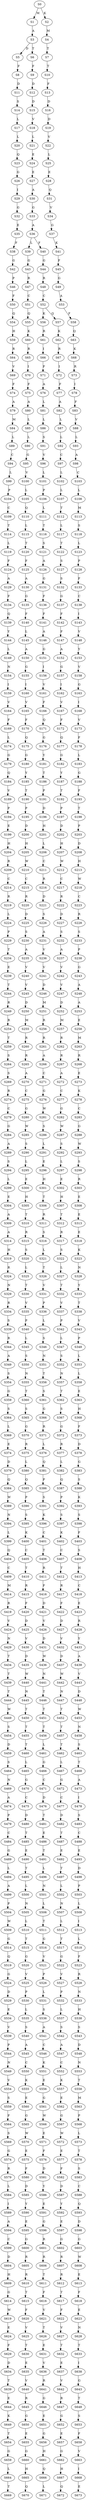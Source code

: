 strict digraph  {
	S0 -> S1 [ label = M ];
	S0 -> S2 [ label = K ];
	S1 -> S3 [ label = A ];
	S2 -> S4 [ label = M ];
	S3 -> S5 [ label = D ];
	S3 -> S6 [ label = T ];
	S4 -> S7 [ label = T ];
	S5 -> S8 [ label = F ];
	S6 -> S9 [ label = F ];
	S7 -> S10 [ label = T ];
	S8 -> S11 [ label = D ];
	S9 -> S12 [ label = D ];
	S10 -> S13 [ label = F ];
	S11 -> S14 [ label = S ];
	S12 -> S15 [ label = D ];
	S13 -> S16 [ label = D ];
	S14 -> S17 [ label = L ];
	S15 -> S18 [ label = V ];
	S16 -> S19 [ label = D ];
	S17 -> S20 [ label = L ];
	S18 -> S21 [ label = L ];
	S19 -> S22 [ label = V ];
	S20 -> S23 [ label = Q ];
	S21 -> S24 [ label = E ];
	S22 -> S25 [ label = L ];
	S23 -> S26 [ label = G ];
	S24 -> S27 [ label = E ];
	S25 -> S28 [ label = E ];
	S26 -> S29 [ label = I ];
	S27 -> S30 [ label = A ];
	S28 -> S31 [ label = Q ];
	S29 -> S32 [ label = G ];
	S30 -> S33 [ label = G ];
	S31 -> S34 [ label = V ];
	S32 -> S35 [ label = E ];
	S33 -> S36 [ label = A ];
	S34 -> S37 [ label = G ];
	S35 -> S38 [ label = F ];
	S36 -> S39 [ label = L ];
	S36 -> S40 [ label = F ];
	S37 -> S41 [ label = K ];
	S38 -> S42 [ label = G ];
	S39 -> S43 [ label = G ];
	S40 -> S44 [ label = G ];
	S41 -> S45 [ label = F ];
	S42 -> S46 [ label = P ];
	S43 -> S47 [ label = R ];
	S44 -> S48 [ label = R ];
	S45 -> S49 [ label = G ];
	S46 -> S50 [ label = F ];
	S47 -> S51 [ label = C ];
	S48 -> S52 [ label = C ];
	S49 -> S53 [ label = A ];
	S50 -> S54 [ label = Q ];
	S51 -> S55 [ label = Q ];
	S52 -> S56 [ label = K ];
	S52 -> S57 [ label = Q ];
	S53 -> S58 [ label = F ];
	S54 -> S59 [ label = H ];
	S55 -> S60 [ label = K ];
	S56 -> S61 [ label = R ];
	S57 -> S62 [ label = K ];
	S58 -> S63 [ label = Q ];
	S59 -> S64 [ label = R ];
	S60 -> S65 [ label = R ];
	S61 -> S66 [ label = I ];
	S62 -> S67 [ label = R ];
	S63 -> S68 [ label = K ];
	S64 -> S69 [ label = V ];
	S65 -> S70 [ label = I ];
	S66 -> S71 [ label = F ];
	S67 -> S72 [ label = I ];
	S68 -> S73 [ label = R ];
	S69 -> S74 [ label = F ];
	S70 -> S75 [ label = F ];
	S71 -> S76 [ label = A ];
	S72 -> S77 [ label = F ];
	S73 -> S78 [ label = I ];
	S74 -> S79 [ label = A ];
	S75 -> S80 [ label = A ];
	S76 -> S81 [ label = L ];
	S77 -> S82 [ label = A ];
	S78 -> S83 [ label = F ];
	S79 -> S84 [ label = M ];
	S80 -> S85 [ label = L ];
	S81 -> S86 [ label = L ];
	S82 -> S87 [ label = L ];
	S83 -> S88 [ label = V ];
	S84 -> S89 [ label = L ];
	S85 -> S90 [ label = L ];
	S86 -> S91 [ label = S ];
	S87 -> S92 [ label = L ];
	S88 -> S93 [ label = L ];
	S89 -> S94 [ label = C ];
	S90 -> S95 [ label = G ];
	S91 -> S96 [ label = V ];
	S92 -> S97 [ label = C ];
	S93 -> S98 [ label = A ];
	S94 -> S99 [ label = L ];
	S95 -> S100 [ label = V ];
	S96 -> S101 [ label = L ];
	S97 -> S102 [ label = L ];
	S98 -> S103 [ label = C ];
	S99 -> S104 [ label = P ];
	S100 -> S105 [ label = L ];
	S101 -> S106 [ label = P ];
	S102 -> S107 [ label = L ];
	S103 -> S108 [ label = L ];
	S104 -> S109 [ label = C ];
	S105 -> S110 [ label = Q ];
	S106 -> S111 [ label = L ];
	S107 -> S112 [ label = T ];
	S108 -> S113 [ label = M ];
	S109 -> S114 [ label = T ];
	S110 -> S115 [ label = L ];
	S111 -> S116 [ label = T ];
	S112 -> S117 [ label = L ];
	S113 -> S118 [ label = S ];
	S114 -> S119 [ label = L ];
	S115 -> S120 [ label = T ];
	S116 -> S121 [ label = S ];
	S117 -> S122 [ label = T ];
	S118 -> S123 [ label = L ];
	S119 -> S124 [ label = F ];
	S120 -> S125 [ label = F ];
	S121 -> S126 [ label = A ];
	S122 -> S127 [ label = S ];
	S123 -> S128 [ label = P ];
	S124 -> S129 [ label = A ];
	S125 -> S130 [ label = A ];
	S126 -> S131 [ label = G ];
	S127 -> S132 [ label = S ];
	S128 -> S133 [ label = F ];
	S129 -> S134 [ label = F ];
	S130 -> S135 [ label = G ];
	S131 -> S136 [ label = F ];
	S132 -> S137 [ label = G ];
	S133 -> S138 [ label = C ];
	S134 -> S139 [ label = Q ];
	S135 -> S140 [ label = F ];
	S136 -> S141 [ label = F ];
	S137 -> S142 [ label = F ];
	S138 -> S143 [ label = I ];
	S139 -> S144 [ label = Y ];
	S140 -> S145 [ label = L ];
	S141 -> S146 [ label = A ];
	S142 -> S147 [ label = F ];
	S143 -> S148 [ label = V ];
	S144 -> S149 [ label = L ];
	S145 -> S150 [ label = A ];
	S146 -> S151 [ label = G ];
	S147 -> S152 [ label = A ];
	S148 -> S153 [ label = Y ];
	S149 -> S154 [ label = N ];
	S150 -> S155 [ label = G ];
	S151 -> S156 [ label = I ];
	S152 -> S157 [ label = G ];
	S153 -> S158 [ label = V ];
	S154 -> S159 [ label = I ];
	S155 -> S160 [ label = I ];
	S156 -> S161 [ label = V ];
	S157 -> S162 [ label = I ];
	S158 -> S163 [ label = G ];
	S159 -> S164 [ label = V ];
	S160 -> S165 [ label = V ];
	S161 -> S166 [ label = F ];
	S162 -> S167 [ label = V ];
	S163 -> S168 [ label = I ];
	S164 -> S169 [ label = F ];
	S165 -> S170 [ label = F ];
	S166 -> S171 [ label = Q ];
	S167 -> S172 [ label = F ];
	S168 -> S173 [ label = V ];
	S169 -> S174 [ label = L ];
	S170 -> S175 [ label = Q ];
	S171 -> S176 [ label = G ];
	S172 -> S177 [ label = Q ];
	S173 -> S178 [ label = F ];
	S174 -> S179 [ label = G ];
	S175 -> S180 [ label = G ];
	S176 -> S181 [ label = Y ];
	S177 -> S182 [ label = G ];
	S178 -> S183 [ label = L ];
	S179 -> S184 [ label = Q ];
	S180 -> S185 [ label = Y ];
	S181 -> S186 [ label = T ];
	S182 -> S187 [ label = Y ];
	S183 -> S188 [ label = G ];
	S184 -> S189 [ label = V ];
	S185 -> S190 [ label = T ];
	S186 -> S191 [ label = P ];
	S187 -> S192 [ label = T ];
	S188 -> S193 [ label = F ];
	S189 -> S194 [ label = P ];
	S190 -> S195 [ label = P ];
	S191 -> S196 [ label = D ];
	S192 -> S197 [ label = P ];
	S193 -> S198 [ label = T ];
	S194 -> S199 [ label = E ];
	S195 -> S200 [ label = D ];
	S196 -> S201 [ label = H ];
	S197 -> S202 [ label = D ];
	S198 -> S203 [ label = P ];
	S199 -> S204 [ label = H ];
	S200 -> S205 [ label = H ];
	S201 -> S206 [ label = L ];
	S202 -> S207 [ label = H ];
	S203 -> S208 [ label = D ];
	S204 -> S209 [ label = R ];
	S205 -> S210 [ label = W ];
	S206 -> S211 [ label = C ];
	S207 -> S212 [ label = W ];
	S208 -> S213 [ label = H ];
	S209 -> S214 [ label = C ];
	S210 -> S215 [ label = C ];
	S211 -> S216 [ label = R ];
	S212 -> S217 [ label = C ];
	S213 -> S218 [ label = W ];
	S214 -> S219 [ label = R ];
	S215 -> S220 [ label = R ];
	S216 -> S221 [ label = D ];
	S217 -> S222 [ label = R ];
	S218 -> S223 [ label = C ];
	S219 -> S224 [ label = L ];
	S220 -> S225 [ label = D ];
	S221 -> S226 [ label = S ];
	S222 -> S227 [ label = D ];
	S223 -> S228 [ label = R ];
	S224 -> S229 [ label = P ];
	S225 -> S230 [ label = S ];
	S226 -> S231 [ label = A ];
	S227 -> S232 [ label = S ];
	S228 -> S233 [ label = S ];
	S229 -> S234 [ label = T ];
	S230 -> S235 [ label = A ];
	S231 -> S236 [ label = V ];
	S232 -> S237 [ label = A ];
	S233 -> S238 [ label = P ];
	S234 -> S239 [ label = E ];
	S235 -> S240 [ label = V ];
	S236 -> S241 [ label = V ];
	S237 -> S242 [ label = V ];
	S238 -> S243 [ label = G ];
	S239 -> S244 [ label = T ];
	S240 -> S245 [ label = V ];
	S241 -> S246 [ label = D ];
	S242 -> S247 [ label = V ];
	S243 -> S248 [ label = A ];
	S244 -> S249 [ label = R ];
	S245 -> S250 [ label = D ];
	S246 -> S251 [ label = M ];
	S247 -> S252 [ label = D ];
	S248 -> S253 [ label = A ];
	S249 -> S254 [ label = R ];
	S250 -> S255 [ label = M ];
	S251 -> S256 [ label = R ];
	S252 -> S257 [ label = M ];
	S253 -> S258 [ label = E ];
	S254 -> S259 [ label = T ];
	S255 -> S260 [ label = R ];
	S256 -> S261 [ label = R ];
	S257 -> S262 [ label = R ];
	S258 -> S263 [ label = M ];
	S259 -> S264 [ label = S ];
	S260 -> S265 [ label = R ];
	S261 -> S266 [ label = A ];
	S262 -> S267 [ label = R ];
	S263 -> S268 [ label = R ];
	S264 -> S269 [ label = S ];
	S265 -> S270 [ label = A ];
	S266 -> S271 [ label = C ];
	S267 -> S272 [ label = A ];
	S268 -> S273 [ label = E ];
	S269 -> S274 [ label = R ];
	S270 -> S275 [ label = C ];
	S271 -> S276 [ label = G ];
	S272 -> S277 [ label = C ];
	S273 -> S278 [ label = K ];
	S274 -> S279 [ label = C ];
	S275 -> S280 [ label = G ];
	S276 -> S281 [ label = W ];
	S277 -> S282 [ label = G ];
	S278 -> S283 [ label = C ];
	S279 -> S284 [ label = G ];
	S280 -> S285 [ label = W ];
	S281 -> S286 [ label = S ];
	S282 -> S287 [ label = W ];
	S283 -> S288 [ label = G ];
	S284 -> S289 [ label = A ];
	S285 -> S290 [ label = S ];
	S286 -> S291 [ label = L ];
	S287 -> S292 [ label = S ];
	S288 -> S293 [ label = W ];
	S289 -> S294 [ label = S ];
	S290 -> S295 [ label = L ];
	S291 -> S296 [ label = E ];
	S292 -> S297 [ label = L ];
	S293 -> S298 [ label = S ];
	S294 -> S299 [ label = L ];
	S295 -> S300 [ label = E ];
	S296 -> S301 [ label = H ];
	S297 -> S302 [ label = E ];
	S298 -> S303 [ label = R ];
	S299 -> S304 [ label = E ];
	S300 -> S305 [ label = H ];
	S301 -> S306 [ label = T ];
	S302 -> S307 [ label = H ];
	S303 -> S308 [ label = E ];
	S304 -> S309 [ label = A ];
	S305 -> S310 [ label = T ];
	S306 -> S311 [ label = R ];
	S307 -> S312 [ label = T ];
	S308 -> S313 [ label = E ];
	S309 -> S314 [ label = A ];
	S310 -> S315 [ label = R ];
	S311 -> S316 [ label = S ];
	S312 -> S317 [ label = R ];
	S313 -> S318 [ label = E ];
	S314 -> S319 [ label = H ];
	S315 -> S320 [ label = S ];
	S316 -> S321 [ label = L ];
	S317 -> S322 [ label = S ];
	S318 -> S323 [ label = K ];
	S319 -> S324 [ label = R ];
	S320 -> S325 [ label = L ];
	S321 -> S326 [ label = T ];
	S322 -> S327 [ label = L ];
	S323 -> S328 [ label = N ];
	S324 -> S329 [ label = N ];
	S325 -> S330 [ label = T ];
	S326 -> S331 [ label = V ];
	S327 -> S332 [ label = T ];
	S328 -> S333 [ label = Y ];
	S329 -> S334 [ label = R ];
	S330 -> S335 [ label = V ];
	S331 -> S336 [ label = P ];
	S332 -> S337 [ label = V ];
	S333 -> S338 [ label = T ];
	S334 -> S339 [ label = S ];
	S335 -> S340 [ label = P ];
	S336 -> S341 [ label = L ];
	S337 -> S342 [ label = P ];
	S338 -> S343 [ label = V ];
	S339 -> S344 [ label = R ];
	S340 -> S345 [ label = L ];
	S341 -> S346 [ label = S ];
	S342 -> S347 [ label = L ];
	S343 -> S348 [ label = P ];
	S344 -> S349 [ label = A ];
	S345 -> S350 [ label = S ];
	S346 -> S351 [ label = N ];
	S347 -> S352 [ label = S ];
	S348 -> S353 [ label = L ];
	S349 -> S354 [ label = S ];
	S350 -> S355 [ label = N ];
	S351 -> S356 [ label = T ];
	S352 -> S357 [ label = N ];
	S353 -> S358 [ label = L ];
	S354 -> S359 [ label = G ];
	S355 -> S360 [ label = T ];
	S356 -> S361 [ label = S ];
	S357 -> S362 [ label = T ];
	S358 -> S363 [ label = E ];
	S359 -> S364 [ label = S ];
	S360 -> S365 [ label = S ];
	S361 -> S366 [ label = G ];
	S362 -> S367 [ label = S ];
	S363 -> S368 [ label = H ];
	S364 -> S369 [ label = L ];
	S365 -> S370 [ label = G ];
	S366 -> S371 [ label = R ];
	S367 -> S372 [ label = G ];
	S368 -> S373 [ label = F ];
	S369 -> S374 [ label = E ];
	S370 -> S375 [ label = R ];
	S371 -> S376 [ label = L ];
	S372 -> S377 [ label = R ];
	S373 -> S378 [ label = D ];
	S374 -> S379 [ label = D ];
	S375 -> S380 [ label = L ];
	S376 -> S381 [ label = Q ];
	S377 -> S382 [ label = L ];
	S378 -> S383 [ label = G ];
	S379 -> S384 [ label = Q ];
	S380 -> S385 [ label = Q ];
	S381 -> S386 [ label = P ];
	S382 -> S387 [ label = Q ];
	S383 -> S388 [ label = S ];
	S384 -> S389 [ label = W ];
	S385 -> S390 [ label = P ];
	S386 -> S391 [ label = S ];
	S387 -> S392 [ label = P ];
	S388 -> S393 [ label = K ];
	S389 -> S394 [ label = N ];
	S390 -> S395 [ label = S ];
	S391 -> S396 [ label = K ];
	S392 -> S397 [ label = S ];
	S393 -> S398 [ label = S ];
	S394 -> S399 [ label = L ];
	S395 -> S400 [ label = K ];
	S396 -> S401 [ label = C ];
	S397 -> S402 [ label = K ];
	S398 -> S403 [ label = F ];
	S399 -> S404 [ label = Q ];
	S400 -> S405 [ label = C ];
	S401 -> S406 [ label = T ];
	S402 -> S407 [ label = C ];
	S403 -> S408 [ label = S ];
	S404 -> S409 [ label = C ];
	S405 -> S410 [ label = T ];
	S406 -> S411 [ label = R ];
	S407 -> S412 [ label = T ];
	S408 -> S413 [ label = H ];
	S409 -> S414 [ label = M ];
	S410 -> S415 [ label = R ];
	S411 -> S416 [ label = F ];
	S412 -> S417 [ label = R ];
	S413 -> S418 [ label = C ];
	S414 -> S419 [ label = R ];
	S415 -> S420 [ label = F ];
	S416 -> S421 [ label = D ];
	S417 -> S422 [ label = F ];
	S418 -> S423 [ label = E ];
	S419 -> S424 [ label = V ];
	S420 -> S425 [ label = D ];
	S421 -> S426 [ label = V ];
	S422 -> S427 [ label = D ];
	S423 -> S428 [ label = R ];
	S424 -> S429 [ label = N ];
	S425 -> S430 [ label = V ];
	S426 -> S431 [ label = D ];
	S427 -> S432 [ label = V ];
	S428 -> S433 [ label = Y ];
	S429 -> S434 [ label = T ];
	S430 -> S435 [ label = D ];
	S431 -> S436 [ label = W ];
	S432 -> S437 [ label = D ];
	S433 -> S438 [ label = A ];
	S434 -> S439 [ label = T ];
	S435 -> S440 [ label = W ];
	S436 -> S441 [ label = N ];
	S437 -> S442 [ label = W ];
	S438 -> S443 [ label = V ];
	S439 -> S444 [ label = T ];
	S440 -> S445 [ label = N ];
	S441 -> S446 [ label = T ];
	S442 -> S447 [ label = N ];
	S443 -> S448 [ label = D ];
	S444 -> S449 [ label = W ];
	S445 -> S450 [ label = T ];
	S446 -> S451 [ label = T ];
	S447 -> S452 [ label = T ];
	S448 -> S453 [ label = W ];
	S449 -> S454 [ label = S ];
	S450 -> S455 [ label = T ];
	S451 -> S456 [ label = T ];
	S452 -> S457 [ label = T ];
	S453 -> S458 [ label = N ];
	S454 -> S459 [ label = D ];
	S455 -> S460 [ label = T ];
	S456 -> S461 [ label = L ];
	S457 -> S462 [ label = T ];
	S458 -> S463 [ label = S ];
	S459 -> S464 [ label = S ];
	S460 -> S465 [ label = L ];
	S461 -> S466 [ label = G ];
	S462 -> S467 [ label = L ];
	S463 -> S468 [ label = T ];
	S464 -> S469 [ label = N ];
	S465 -> S470 [ label = G ];
	S466 -> S471 [ label = C ];
	S467 -> S472 [ label = G ];
	S468 -> S473 [ label = A ];
	S469 -> S474 [ label = A ];
	S470 -> S475 [ label = C ];
	S471 -> S476 [ label = D ];
	S472 -> S477 [ label = C ];
	S473 -> S478 [ label = I ];
	S474 -> S479 [ label = P ];
	S475 -> S480 [ label = D ];
	S476 -> S481 [ label = T ];
	S477 -> S482 [ label = D ];
	S478 -> S483 [ label = S ];
	S479 -> S484 [ label = C ];
	S480 -> S485 [ label = T ];
	S481 -> S486 [ label = E ];
	S482 -> S487 [ label = T ];
	S483 -> S488 [ label = C ];
	S484 -> S489 [ label = G ];
	S485 -> S490 [ label = E ];
	S486 -> S491 [ label = T ];
	S487 -> S492 [ label = E ];
	S488 -> S493 [ label = E ];
	S489 -> S494 [ label = L ];
	S490 -> S495 [ label = T ];
	S491 -> S496 [ label = L ];
	S492 -> S497 [ label = T ];
	S493 -> S498 [ label = D ];
	S494 -> S499 [ label = A ];
	S495 -> S500 [ label = L ];
	S496 -> S501 [ label = N ];
	S497 -> S502 [ label = L ];
	S498 -> S503 [ label = P ];
	S499 -> S504 [ label = P ];
	S500 -> S505 [ label = N ];
	S501 -> S506 [ label = L ];
	S502 -> S507 [ label = N ];
	S503 -> S508 [ label = L ];
	S504 -> S509 [ label = W ];
	S505 -> S510 [ label = L ];
	S506 -> S511 [ label = T ];
	S507 -> S512 [ label = L ];
	S508 -> S513 [ label = I ];
	S509 -> S514 [ label = G ];
	S510 -> S515 [ label = T ];
	S511 -> S516 [ label = G ];
	S512 -> S517 [ label = T ];
	S513 -> S518 [ label = L ];
	S514 -> S519 [ label = Q ];
	S515 -> S520 [ label = G ];
	S516 -> S521 [ label = V ];
	S517 -> S522 [ label = G ];
	S518 -> S523 [ label = F ];
	S519 -> S524 [ label = G ];
	S520 -> S525 [ label = V ];
	S521 -> S526 [ label = P ];
	S522 -> S527 [ label = V ];
	S523 -> S528 [ label = R ];
	S524 -> S529 [ label = D ];
	S525 -> S530 [ label = P ];
	S526 -> S531 [ label = L ];
	S527 -> S532 [ label = P ];
	S528 -> S533 [ label = N ];
	S529 -> S534 [ label = E ];
	S530 -> S535 [ label = L ];
	S531 -> S536 [ label = S ];
	S532 -> S537 [ label = L ];
	S533 -> S538 [ label = H ];
	S534 -> S539 [ label = V ];
	S535 -> S540 [ label = S ];
	S536 -> S541 [ label = A ];
	S537 -> S542 [ label = S ];
	S538 -> S543 [ label = S ];
	S539 -> S544 [ label = P ];
	S540 -> S545 [ label = A ];
	S541 -> S546 [ label = C ];
	S542 -> S547 [ label = A ];
	S543 -> S548 [ label = D ];
	S544 -> S549 [ label = N ];
	S545 -> S550 [ label = C ];
	S546 -> S551 [ label = K ];
	S547 -> S552 [ label = C ];
	S548 -> S553 [ label = N ];
	S549 -> S554 [ label = V ];
	S550 -> S555 [ label = K ];
	S551 -> S556 [ label = E ];
	S552 -> S557 [ label = K ];
	S553 -> S558 [ label = T ];
	S554 -> S559 [ label = S ];
	S555 -> S560 [ label = E ];
	S556 -> S561 [ label = G ];
	S557 -> S562 [ label = E ];
	S558 -> S563 [ label = M ];
	S559 -> S564 [ label = F ];
	S560 -> S565 [ label = G ];
	S561 -> S566 [ label = W ];
	S562 -> S567 [ label = G ];
	S563 -> S568 [ label = P ];
	S564 -> S569 [ label = S ];
	S565 -> S570 [ label = W ];
	S566 -> S571 [ label = E ];
	S567 -> S572 [ label = W ];
	S568 -> S573 [ label = L ];
	S569 -> S574 [ label = G ];
	S570 -> S575 [ label = E ];
	S571 -> S576 [ label = F ];
	S572 -> S577 [ label = E ];
	S573 -> S578 [ label = T ];
	S574 -> S579 [ label = R ];
	S575 -> S580 [ label = F ];
	S576 -> S581 [ label = D ];
	S577 -> S582 [ label = F ];
	S578 -> S583 [ label = S ];
	S579 -> S584 [ label = L ];
	S580 -> S585 [ label = D ];
	S581 -> S586 [ label = Y ];
	S582 -> S587 [ label = D ];
	S583 -> S588 [ label = C ];
	S584 -> S589 [ label = I ];
	S585 -> S590 [ label = Y ];
	S586 -> S591 [ label = E ];
	S587 -> S592 [ label = Y ];
	S588 -> S593 [ label = Q ];
	S589 -> S594 [ label = A ];
	S590 -> S595 [ label = E ];
	S591 -> S596 [ label = G ];
	S592 -> S597 [ label = E ];
	S593 -> S598 [ label = D ];
	S594 -> S599 [ label = C ];
	S595 -> S600 [ label = G ];
	S596 -> S601 [ label = R ];
	S597 -> S602 [ label = G ];
	S598 -> S603 [ label = G ];
	S599 -> S604 [ label = D ];
	S600 -> S605 [ label = R ];
	S601 -> S606 [ label = R ];
	S602 -> S607 [ label = R ];
	S603 -> S608 [ label = W ];
	S604 -> S609 [ label = H ];
	S605 -> S610 [ label = R ];
	S606 -> S611 [ label = T ];
	S607 -> S612 [ label = R ];
	S608 -> S613 [ label = E ];
	S609 -> S614 [ label = G ];
	S610 -> S615 [ label = T ];
	S611 -> S616 [ label = F ];
	S612 -> S617 [ label = T ];
	S613 -> S618 [ label = F ];
	S614 -> S619 [ label = W ];
	S615 -> S620 [ label = F ];
	S616 -> S621 [ label = V ];
	S617 -> S622 [ label = F ];
	S618 -> S623 [ label = E ];
	S619 -> S624 [ label = E ];
	S620 -> S625 [ label = V ];
	S621 -> S626 [ label = T ];
	S622 -> S627 [ label = V ];
	S623 -> S628 [ label = N ];
	S624 -> S629 [ label = F ];
	S625 -> S630 [ label = T ];
	S626 -> S631 [ label = E ];
	S627 -> S632 [ label = T ];
	S628 -> S633 [ label = T ];
	S629 -> S634 [ label = D ];
	S630 -> S635 [ label = E ];
	S631 -> S636 [ label = V ];
	S632 -> S637 [ label = E ];
	S633 -> S638 [ label = I ];
	S634 -> S639 [ label = T ];
	S635 -> S640 [ label = V ];
	S636 -> S641 [ label = R ];
	S637 -> S642 [ label = V ];
	S638 -> S643 [ label = G ];
	S639 -> S644 [ label = E ];
	S640 -> S645 [ label = R ];
	S641 -> S646 [ label = G ];
	S642 -> S647 [ label = R ];
	S643 -> S648 [ label = T ];
	S644 -> S649 [ label = K ];
	S645 -> S650 [ label = G ];
	S646 -> S651 [ label = E ];
	S647 -> S652 [ label = G ];
	S648 -> S653 [ label = S ];
	S649 -> S654 [ label = T ];
	S650 -> S655 [ label = E ];
	S651 -> S656 [ label = G ];
	S652 -> S657 [ label = E ];
	S653 -> S658 [ label = F ];
	S654 -> S659 [ label = G ];
	S655 -> S660 [ label = G ];
	S656 -> S661 [ label = H ];
	S657 -> S662 [ label = G ];
	S658 -> S663 [ label = V ];
	S659 -> S664 [ label = L ];
	S660 -> S665 [ label = H ];
	S661 -> S666 [ label = Q ];
	S662 -> S667 [ label = H ];
	S663 -> S668 [ label = I ];
	S664 -> S669 [ label = T ];
	S665 -> S670 [ label = Q ];
	S666 -> S671 [ label = L ];
	S667 -> S672 [ label = Q ];
	S668 -> S673 [ label = E ];
}
